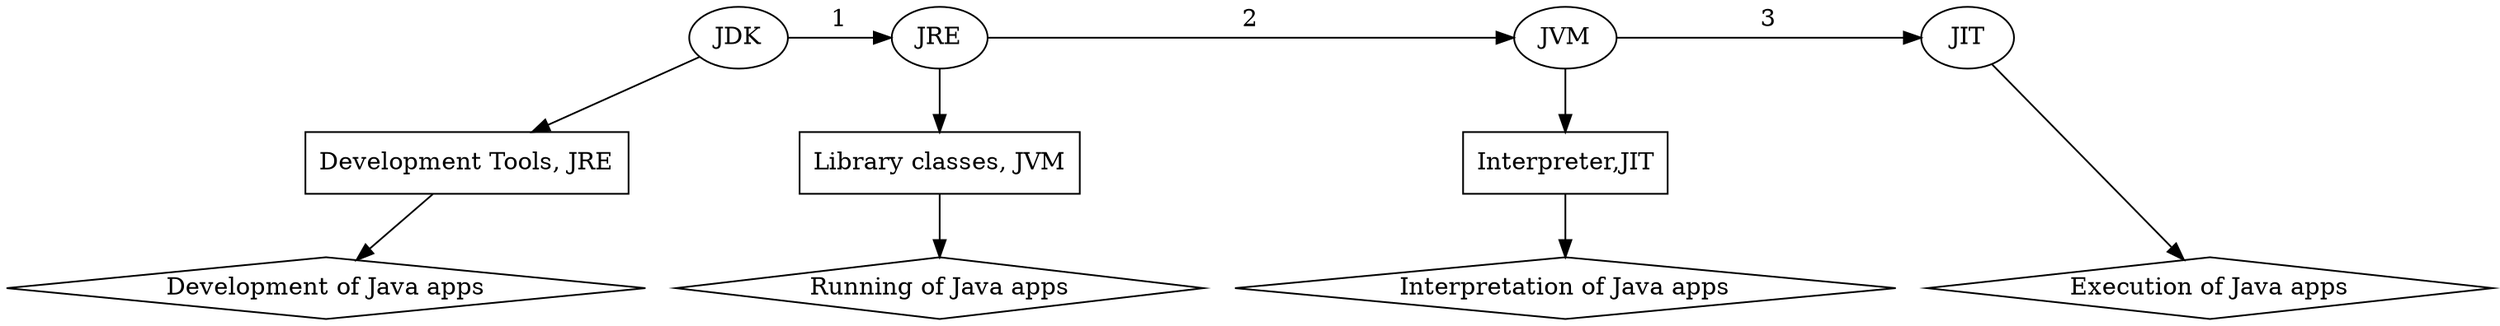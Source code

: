 digraph G {
   JDK -> JRE [label="1"]
   JRE -> JVM [label="2"]
   JVM -> JIT [label="3"]

DevToolsJDK [shape="box"]
DevToolsJDK [label="Development Tools, JRE"]

DevToolsJRE [shape="box"]
DevToolsJRE [label="Library classes, JVM"]

DevToolsJVM [shape="box"]
DevToolsJVM [label="Interpreter,JIT"]

ResponsibilityJDK [shape="diamond"]
ResponsibilityJDK [label="Development of Java apps"]

ResponsibilityJRE [shape="diamond"]
ResponsibilityJRE [label="Running of Java apps"]

ResponsibilityJVM [shape="diamond"]
ResponsibilityJVM [label="Interpretation of Java apps"]

ResponsibilityJIT [shape="diamond"]
ResponsibilityJIT [label="Execution of Java apps"]

   JDK -> DevToolsJDK
   JRE -> DevToolsJRE
   JVM -> DevToolsJVM

   DevToolsJDK -> ResponsibilityJDK
   DevToolsJRE -> ResponsibilityJRE
   DevToolsJVM -> ResponsibilityJVM
   JIT -> ResponsibilityJIT

{ rank=same; JDK JRE JVM JIT }
{ rank=same; ResponsibilityJDK ResponsibilityJRE ResponsibilityJVM ResponsibilityJIT }
}
